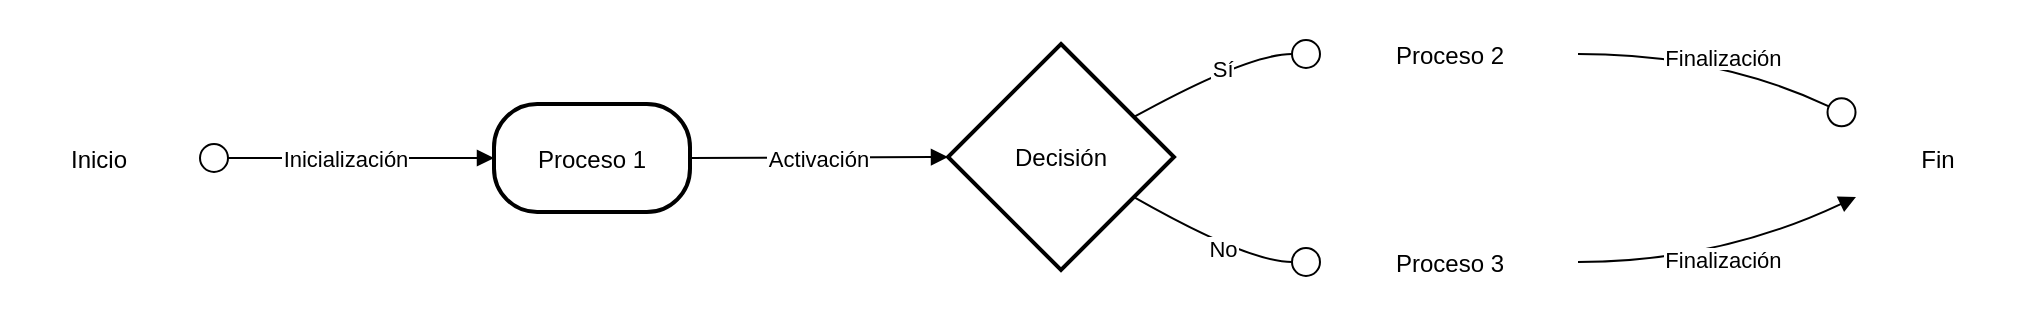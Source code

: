 <mxfile version="26.0.4">
  <diagram name="Page-1" id="vVkcEP3jTC_EUJbSl2FE">
    <mxGraphModel>
      <root>
        <mxCell id="0" />
        <mxCell id="1" parent="0" />
        <mxCell id="2" value="Inicio" style="fillColor=none;strokeColor=none;" vertex="1" parent="1">
          <mxGeometry x="8" y="60" width="99" height="54" as="geometry" />
        </mxCell>
        <mxCell id="3" value="Proceso 1" style="rounded=1;arcSize=40;strokeWidth=2" vertex="1" parent="1">
          <mxGeometry x="255" y="60" width="98" height="54" as="geometry" />
        </mxCell>
        <mxCell id="4" value="Decisión" style="rhombus;strokeWidth=2;whiteSpace=wrap;" vertex="1" parent="1">
          <mxGeometry x="482" y="30" width="113" height="113" as="geometry" />
        </mxCell>
        <mxCell id="5" value="Proceso 2" style="fillColor=none;strokeColor=none;" vertex="1" parent="1">
          <mxGeometry x="669" y="8" width="128" height="54" as="geometry" />
        </mxCell>
        <mxCell id="6" value="Proceso 3" style="fillColor=none;strokeColor=none;" vertex="1" parent="1">
          <mxGeometry x="669" y="112" width="128" height="54" as="geometry" />
        </mxCell>
        <mxCell id="7" value="Fin" style="fillColor=none;strokeColor=none;" vertex="1" parent="1">
          <mxGeometry x="936" y="60" width="82" height="54" as="geometry" />
        </mxCell>
        <mxCell id="8" value="Inicialización" style="curved=1;startArrow=circle;startFill=0;endArrow=block;exitX=1;exitY=0.5;entryX=0;entryY=0.5;" edge="1" parent="1" source="2" target="3">
          <mxGeometry relative="1" as="geometry">
            <Array as="points" />
          </mxGeometry>
        </mxCell>
        <mxCell id="9" value="Activación" style="curved=1;startArrow=none;endArrow=block;exitX=1;exitY=0.5;entryX=0;entryY=0.5;" edge="1" parent="1" source="3" target="4">
          <mxGeometry relative="1" as="geometry">
            <Array as="points" />
          </mxGeometry>
        </mxCell>
        <mxCell id="10" value="Sí" style="curved=1;startArrow=none;endArrow=circle;endFill=0;exitX=1.01;exitY=0.22;entryX=0;entryY=0.5;" edge="1" parent="1" source="4" target="5">
          <mxGeometry relative="1" as="geometry">
            <Array as="points">
              <mxPoint x="632" y="35" />
            </Array>
          </mxGeometry>
        </mxCell>
        <mxCell id="11" value="No" style="curved=1;startArrow=none;endArrow=circle;endFill=0;exitX=1.01;exitY=0.78;entryX=0;entryY=0.5;" edge="1" parent="1" source="4" target="6">
          <mxGeometry relative="1" as="geometry">
            <Array as="points">
              <mxPoint x="632" y="139" />
            </Array>
          </mxGeometry>
        </mxCell>
        <mxCell id="12" value="Finalización" style="curved=1;startArrow=none;endArrow=circle;endFill=0;exitX=1;exitY=0.5;entryX=0;entryY=0.14;" edge="1" parent="1" source="5" target="7">
          <mxGeometry relative="1" as="geometry">
            <Array as="points">
              <mxPoint x="867" y="35" />
            </Array>
          </mxGeometry>
        </mxCell>
        <mxCell id="13" value="Finalización" style="curved=1;startArrow=none;endArrow=block;exitX=1;exitY=0.5;entryX=0;entryY=0.86;" edge="1" parent="1" source="6" target="7">
          <mxGeometry relative="1" as="geometry">
            <Array as="points">
              <mxPoint x="867" y="139" />
            </Array>
          </mxGeometry>
        </mxCell>
      </root>
    </mxGraphModel>
  </diagram>
</mxfile>
